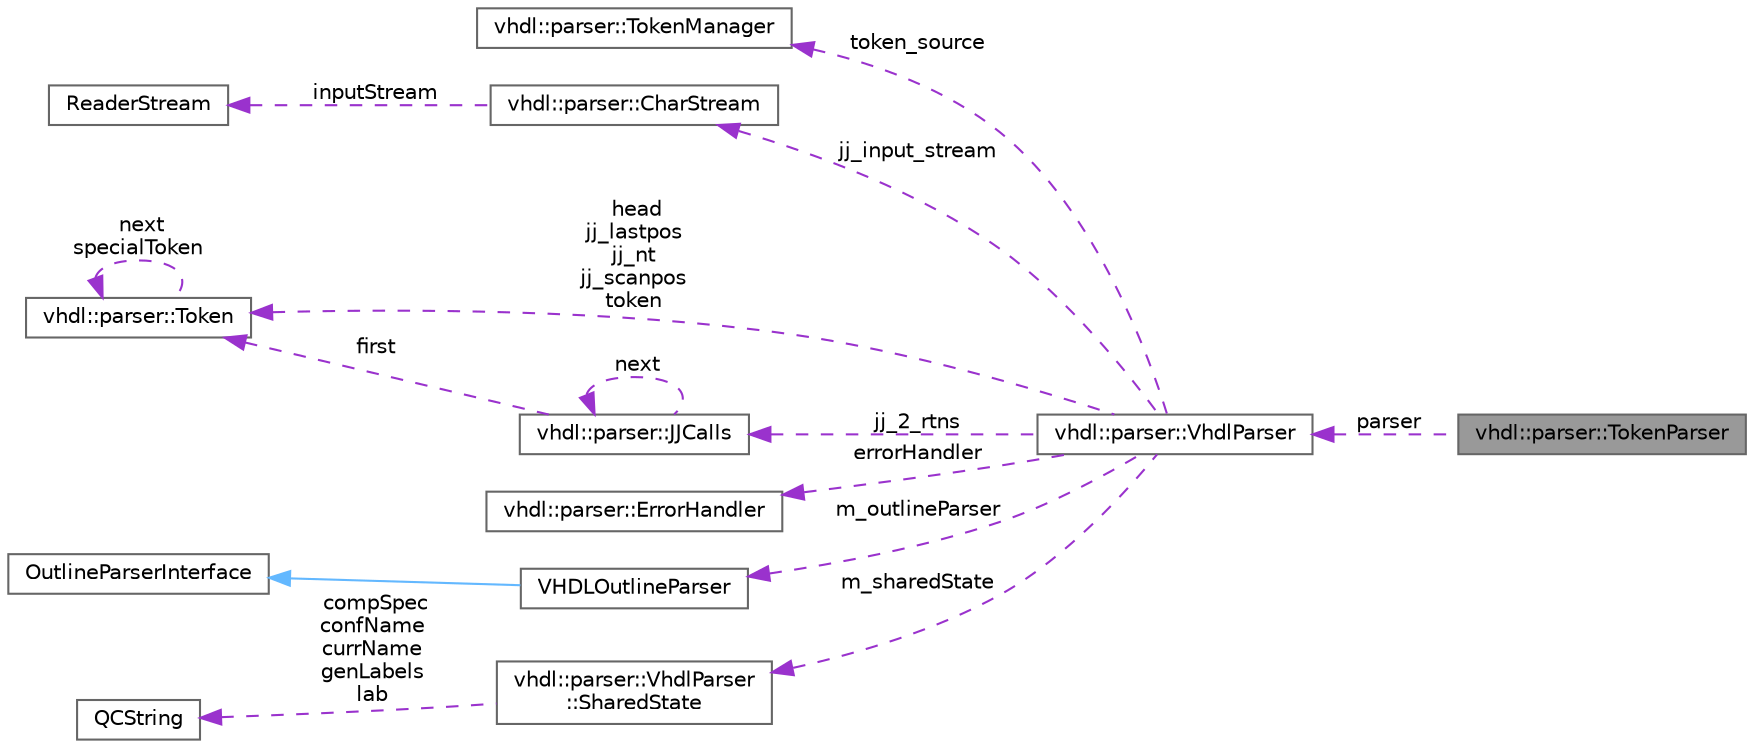digraph "vhdl::parser::TokenParser"
{
 // INTERACTIVE_SVG=YES
 // LATEX_PDF_SIZE
  bgcolor="transparent";
  edge [fontname=Helvetica,fontsize=10,labelfontname=Helvetica,labelfontsize=10];
  node [fontname=Helvetica,fontsize=10,shape=box,height=0.2,width=0.4];
  rankdir="LR";
  Node1 [label="vhdl::parser::TokenParser",height=0.2,width=0.4,color="gray40", fillcolor="grey60", style="filled", fontcolor="black",tooltip=" "];
  Node2 -> Node1 [dir="back",color="darkorchid3",style="dashed",label=" parser" ];
  Node2 [label="vhdl::parser::VhdlParser",height=0.2,width=0.4,color="gray40", fillcolor="white", style="filled",URL="$de/d32/classvhdl_1_1parser_1_1_vhdl_parser.html",tooltip=" "];
  Node3 -> Node2 [dir="back",color="darkorchid3",style="dashed",label=" token_source" ];
  Node3 [label="vhdl::parser::TokenManager",height=0.2,width=0.4,color="gray40", fillcolor="white", style="filled",URL="$d3/d2c/classvhdl_1_1parser_1_1_token_manager.html",tooltip="An implementation for this interface is generated by JavaCCParser."];
  Node4 -> Node2 [dir="back",color="darkorchid3",style="dashed",label=" jj_input_stream" ];
  Node4 [label="vhdl::parser::CharStream",height=0.2,width=0.4,color="gray40", fillcolor="white", style="filled",URL="$d2/d98/classvhdl_1_1parser_1_1_char_stream.html",tooltip="This class describes a character stream that maintains line and column number positions of the charac..."];
  Node5 -> Node4 [dir="back",color="darkorchid3",style="dashed",label=" inputStream" ];
  Node5 [label="ReaderStream",height=0.2,width=0.4,color="gray40", fillcolor="white", style="filled",URL="$d4/d89/class_reader_stream.html",tooltip=" "];
  Node6 -> Node2 [dir="back",color="darkorchid3",style="dashed",label=" head\njj_lastpos\njj_nt\njj_scanpos\ntoken" ];
  Node6 [label="vhdl::parser::Token",height=0.2,width=0.4,color="gray40", fillcolor="white", style="filled",URL="$dc/de7/classvhdl_1_1parser_1_1_token.html",tooltip="Describes the input token stream."];
  Node6 -> Node6 [dir="back",color="darkorchid3",style="dashed",label=" next\nspecialToken" ];
  Node7 -> Node2 [dir="back",color="darkorchid3",style="dashed",label=" jj_2_rtns" ];
  Node7 [label="vhdl::parser::JJCalls",height=0.2,width=0.4,color="gray40", fillcolor="white", style="filled",URL="$d8/da3/structvhdl_1_1parser_1_1_j_j_calls.html",tooltip=" "];
  Node7 -> Node7 [dir="back",color="darkorchid3",style="dashed",label=" next" ];
  Node6 -> Node7 [dir="back",color="darkorchid3",style="dashed",label=" first" ];
  Node8 -> Node2 [dir="back",color="darkorchid3",style="dashed",label=" errorHandler" ];
  Node8 [label="vhdl::parser::ErrorHandler",height=0.2,width=0.4,color="gray40", fillcolor="white", style="filled",URL="$df/d0f/classvhdl_1_1parser_1_1_error_handler.html",tooltip=" "];
  Node9 -> Node2 [dir="back",color="darkorchid3",style="dashed",label=" m_outlineParser" ];
  Node9 [label="VHDLOutlineParser",height=0.2,width=0.4,color="gray40", fillcolor="white", style="filled",URL="$df/d4b/class_v_h_d_l_outline_parser.html",tooltip="VHDL parser using state-based lexical scanning."];
  Node10 -> Node9 [dir="back",color="steelblue1",style="solid"];
  Node10 [label="OutlineParserInterface",height=0.2,width=0.4,color="gray40", fillcolor="white", style="filled",URL="$d5/d79/class_outline_parser_interface.html",tooltip="Abstract interface for outline parsers."];
  Node11 -> Node2 [dir="back",color="darkorchid3",style="dashed",label=" m_sharedState" ];
  Node11 [label="vhdl::parser::VhdlParser\l::SharedState",height=0.2,width=0.4,color="gray40", fillcolor="white", style="filled",URL="$d9/da2/structvhdl_1_1parser_1_1_vhdl_parser_1_1_shared_state.html",tooltip=" "];
  Node12 -> Node11 [dir="back",color="darkorchid3",style="dashed",label=" compSpec\nconfName\ncurrName\ngenLabels\nlab" ];
  Node12 [label="QCString",height=0.2,width=0.4,color="gray40", fillcolor="white", style="filled",URL="$d9/d45/class_q_c_string.html",tooltip="This is an alternative implementation of QCString."];
}
